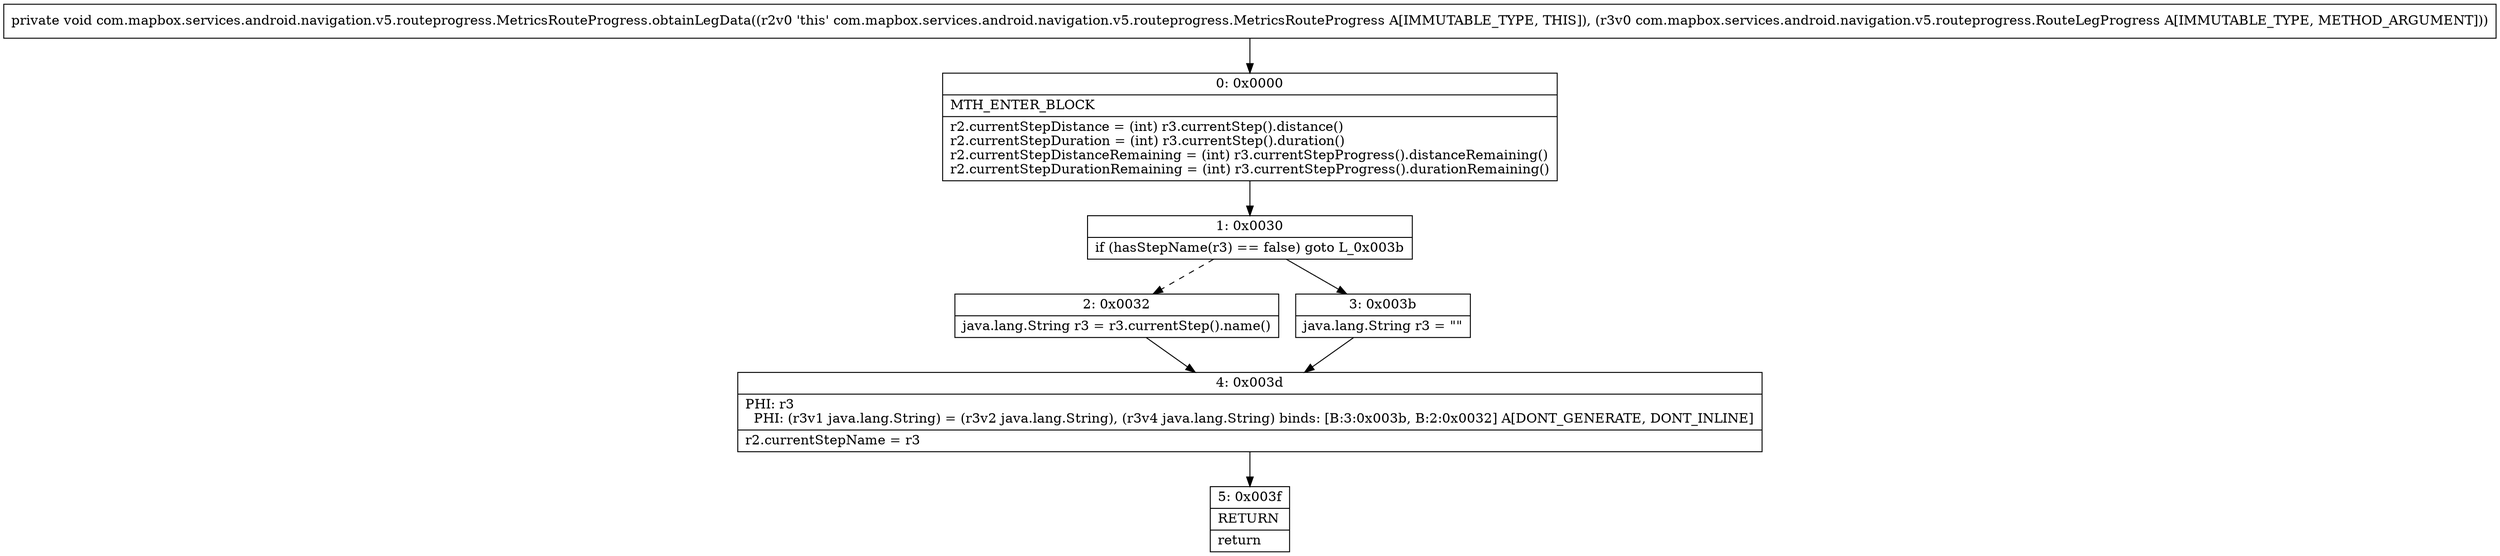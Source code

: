 digraph "CFG forcom.mapbox.services.android.navigation.v5.routeprogress.MetricsRouteProgress.obtainLegData(Lcom\/mapbox\/services\/android\/navigation\/v5\/routeprogress\/RouteLegProgress;)V" {
Node_0 [shape=record,label="{0\:\ 0x0000|MTH_ENTER_BLOCK\l|r2.currentStepDistance = (int) r3.currentStep().distance()\lr2.currentStepDuration = (int) r3.currentStep().duration()\lr2.currentStepDistanceRemaining = (int) r3.currentStepProgress().distanceRemaining()\lr2.currentStepDurationRemaining = (int) r3.currentStepProgress().durationRemaining()\l}"];
Node_1 [shape=record,label="{1\:\ 0x0030|if (hasStepName(r3) == false) goto L_0x003b\l}"];
Node_2 [shape=record,label="{2\:\ 0x0032|java.lang.String r3 = r3.currentStep().name()\l}"];
Node_3 [shape=record,label="{3\:\ 0x003b|java.lang.String r3 = \"\"\l}"];
Node_4 [shape=record,label="{4\:\ 0x003d|PHI: r3 \l  PHI: (r3v1 java.lang.String) = (r3v2 java.lang.String), (r3v4 java.lang.String) binds: [B:3:0x003b, B:2:0x0032] A[DONT_GENERATE, DONT_INLINE]\l|r2.currentStepName = r3\l}"];
Node_5 [shape=record,label="{5\:\ 0x003f|RETURN\l|return\l}"];
MethodNode[shape=record,label="{private void com.mapbox.services.android.navigation.v5.routeprogress.MetricsRouteProgress.obtainLegData((r2v0 'this' com.mapbox.services.android.navigation.v5.routeprogress.MetricsRouteProgress A[IMMUTABLE_TYPE, THIS]), (r3v0 com.mapbox.services.android.navigation.v5.routeprogress.RouteLegProgress A[IMMUTABLE_TYPE, METHOD_ARGUMENT])) }"];
MethodNode -> Node_0;
Node_0 -> Node_1;
Node_1 -> Node_2[style=dashed];
Node_1 -> Node_3;
Node_2 -> Node_4;
Node_3 -> Node_4;
Node_4 -> Node_5;
}

